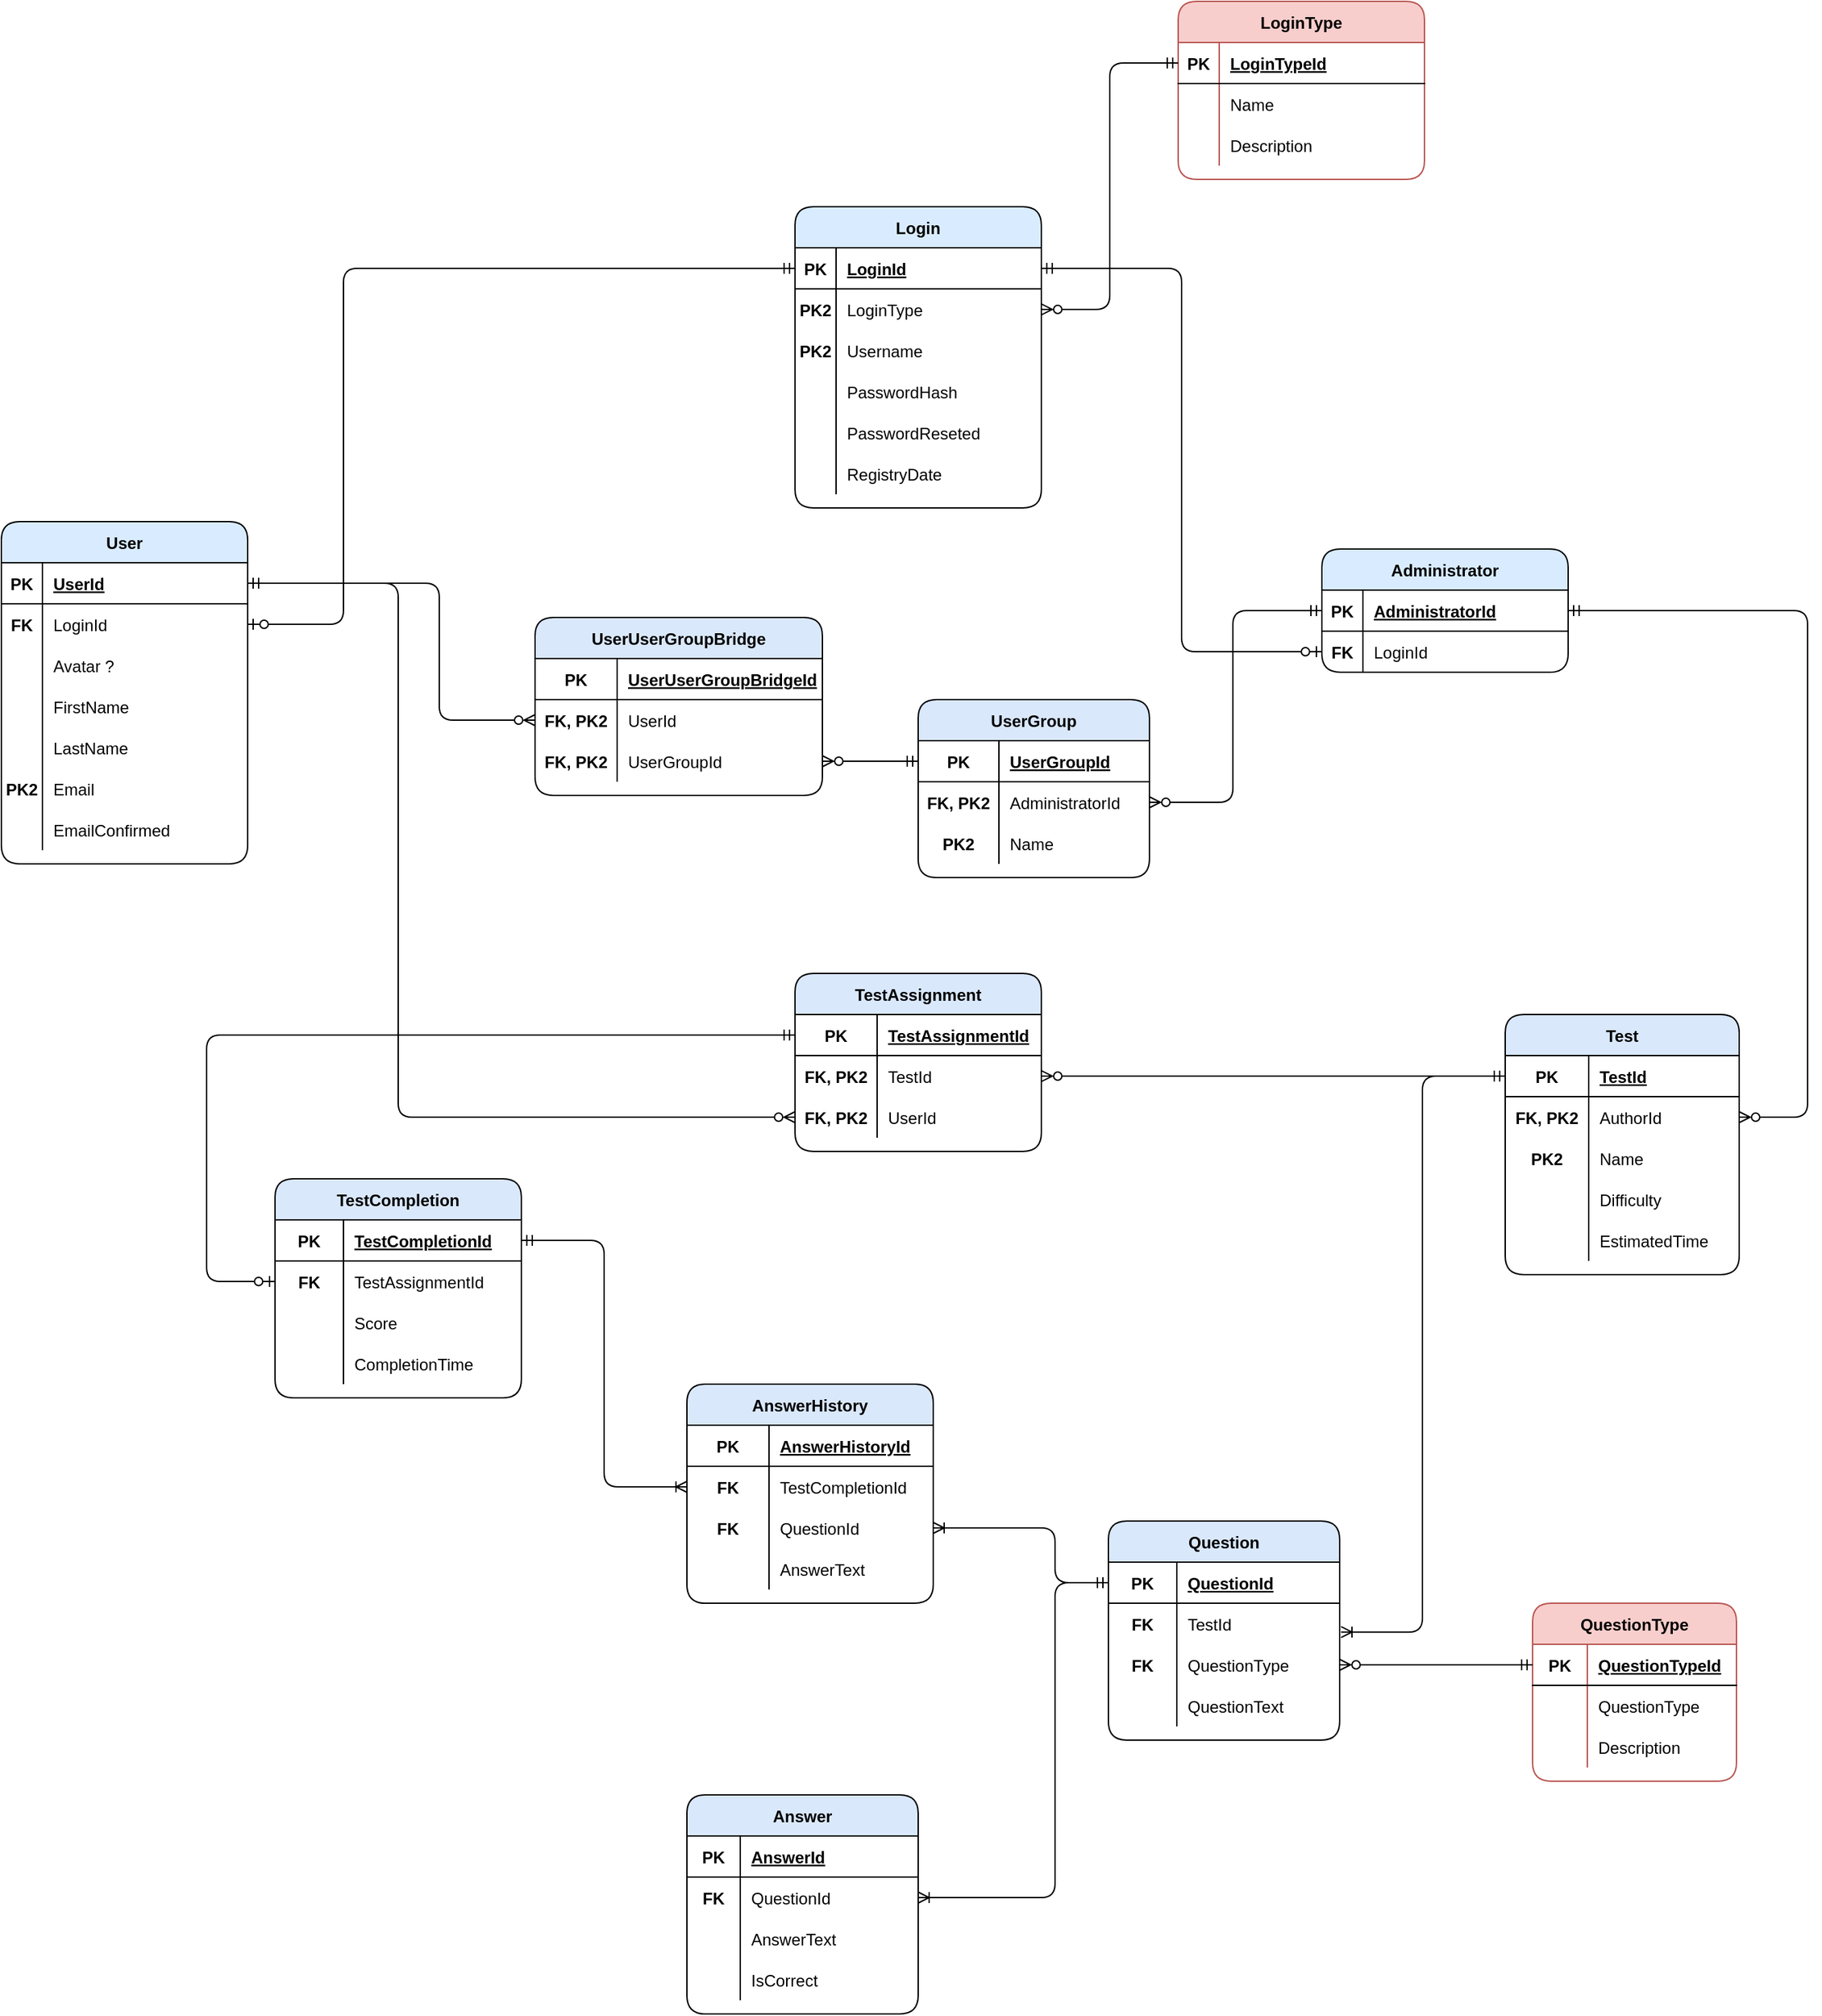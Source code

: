 <mxfile version="20.3.0" type="device"><diagram id="R2lEEEUBdFMjLlhIrx00" name="Page-1"><mxGraphModel dx="2737" dy="1253" grid="1" gridSize="10" guides="1" tooltips="1" connect="1" arrows="1" fold="1" page="1" pageScale="1" pageWidth="850" pageHeight="1100" math="0" shadow="0" extFonts="Permanent Marker^https://fonts.googleapis.com/css?family=Permanent+Marker"><root><mxCell id="0"/><mxCell id="1" parent="0"/><mxCell id="HfRPskD87yzbVDi03uDR-2" value="Login" style="shape=table;startSize=30;container=1;collapsible=1;childLayout=tableLayout;fixedRows=1;rowLines=0;fontStyle=1;align=center;resizeLast=1;fillStyle=solid;fillColor=#D9ECFF;rounded=1;" parent="1" vertex="1"><mxGeometry x="-140" y="200" width="180" height="220" as="geometry"/></mxCell><mxCell id="HfRPskD87yzbVDi03uDR-3" value="" style="shape=tableRow;horizontal=0;startSize=0;swimlaneHead=0;swimlaneBody=0;fillColor=none;collapsible=0;dropTarget=0;points=[[0,0.5],[1,0.5]];portConstraint=eastwest;top=0;left=0;right=0;bottom=1;" parent="HfRPskD87yzbVDi03uDR-2" vertex="1"><mxGeometry y="30" width="180" height="30" as="geometry"/></mxCell><mxCell id="HfRPskD87yzbVDi03uDR-4" value="PK" style="shape=partialRectangle;connectable=0;fillColor=none;top=0;left=0;bottom=0;right=0;fontStyle=1;overflow=hidden;" parent="HfRPskD87yzbVDi03uDR-3" vertex="1"><mxGeometry width="30" height="30" as="geometry"><mxRectangle width="30" height="30" as="alternateBounds"/></mxGeometry></mxCell><mxCell id="HfRPskD87yzbVDi03uDR-5" value="LoginId" style="shape=partialRectangle;connectable=0;fillColor=none;top=0;left=0;bottom=0;right=0;align=left;spacingLeft=6;fontStyle=5;overflow=hidden;" parent="HfRPskD87yzbVDi03uDR-3" vertex="1"><mxGeometry x="30" width="150" height="30" as="geometry"><mxRectangle width="150" height="30" as="alternateBounds"/></mxGeometry></mxCell><mxCell id="HfRPskD87yzbVDi03uDR-6" value="" style="shape=tableRow;horizontal=0;startSize=0;swimlaneHead=0;swimlaneBody=0;fillColor=none;collapsible=0;dropTarget=0;points=[[0,0.5],[1,0.5]];portConstraint=eastwest;top=0;left=0;right=0;bottom=0;" parent="HfRPskD87yzbVDi03uDR-2" vertex="1"><mxGeometry y="60" width="180" height="30" as="geometry"/></mxCell><mxCell id="HfRPskD87yzbVDi03uDR-7" value="PK2" style="shape=partialRectangle;connectable=0;fillColor=none;top=0;left=0;bottom=0;right=0;editable=1;overflow=hidden;fontStyle=1" parent="HfRPskD87yzbVDi03uDR-6" vertex="1"><mxGeometry width="30" height="30" as="geometry"><mxRectangle width="30" height="30" as="alternateBounds"/></mxGeometry></mxCell><mxCell id="HfRPskD87yzbVDi03uDR-8" value="LoginType" style="shape=partialRectangle;connectable=0;fillColor=none;top=0;left=0;bottom=0;right=0;align=left;spacingLeft=6;overflow=hidden;" parent="HfRPskD87yzbVDi03uDR-6" vertex="1"><mxGeometry x="30" width="150" height="30" as="geometry"><mxRectangle width="150" height="30" as="alternateBounds"/></mxGeometry></mxCell><mxCell id="HfRPskD87yzbVDi03uDR-9" value="" style="shape=tableRow;horizontal=0;startSize=0;swimlaneHead=0;swimlaneBody=0;fillColor=none;collapsible=0;dropTarget=0;points=[[0,0.5],[1,0.5]];portConstraint=eastwest;top=0;left=0;right=0;bottom=0;" parent="HfRPskD87yzbVDi03uDR-2" vertex="1"><mxGeometry y="90" width="180" height="30" as="geometry"/></mxCell><mxCell id="HfRPskD87yzbVDi03uDR-10" value="PK2" style="shape=partialRectangle;connectable=0;fillColor=none;top=0;left=0;bottom=0;right=0;editable=1;overflow=hidden;fontStyle=1" parent="HfRPskD87yzbVDi03uDR-9" vertex="1"><mxGeometry width="30" height="30" as="geometry"><mxRectangle width="30" height="30" as="alternateBounds"/></mxGeometry></mxCell><mxCell id="HfRPskD87yzbVDi03uDR-11" value="Username" style="shape=partialRectangle;connectable=0;fillColor=none;top=0;left=0;bottom=0;right=0;align=left;spacingLeft=6;overflow=hidden;" parent="HfRPskD87yzbVDi03uDR-9" vertex="1"><mxGeometry x="30" width="150" height="30" as="geometry"><mxRectangle width="150" height="30" as="alternateBounds"/></mxGeometry></mxCell><mxCell id="HfRPskD87yzbVDi03uDR-12" value="" style="shape=tableRow;horizontal=0;startSize=0;swimlaneHead=0;swimlaneBody=0;fillColor=none;collapsible=0;dropTarget=0;points=[[0,0.5],[1,0.5]];portConstraint=eastwest;top=0;left=0;right=0;bottom=0;" parent="HfRPskD87yzbVDi03uDR-2" vertex="1"><mxGeometry y="120" width="180" height="30" as="geometry"/></mxCell><mxCell id="HfRPskD87yzbVDi03uDR-13" value="" style="shape=partialRectangle;connectable=0;fillColor=none;top=0;left=0;bottom=0;right=0;editable=1;overflow=hidden;" parent="HfRPskD87yzbVDi03uDR-12" vertex="1"><mxGeometry width="30" height="30" as="geometry"><mxRectangle width="30" height="30" as="alternateBounds"/></mxGeometry></mxCell><mxCell id="HfRPskD87yzbVDi03uDR-14" value="PasswordHash" style="shape=partialRectangle;connectable=0;fillColor=none;top=0;left=0;bottom=0;right=0;align=left;spacingLeft=6;overflow=hidden;" parent="HfRPskD87yzbVDi03uDR-12" vertex="1"><mxGeometry x="30" width="150" height="30" as="geometry"><mxRectangle width="150" height="30" as="alternateBounds"/></mxGeometry></mxCell><mxCell id="HfRPskD87yzbVDi03uDR-86" value="" style="shape=tableRow;horizontal=0;startSize=0;swimlaneHead=0;swimlaneBody=0;fillColor=none;collapsible=0;dropTarget=0;points=[[0,0.5],[1,0.5]];portConstraint=eastwest;top=0;left=0;right=0;bottom=0;" parent="HfRPskD87yzbVDi03uDR-2" vertex="1"><mxGeometry y="150" width="180" height="30" as="geometry"/></mxCell><mxCell id="HfRPskD87yzbVDi03uDR-87" value="" style="shape=partialRectangle;connectable=0;fillColor=none;top=0;left=0;bottom=0;right=0;editable=1;overflow=hidden;" parent="HfRPskD87yzbVDi03uDR-86" vertex="1"><mxGeometry width="30" height="30" as="geometry"><mxRectangle width="30" height="30" as="alternateBounds"/></mxGeometry></mxCell><mxCell id="HfRPskD87yzbVDi03uDR-88" value="PasswordReseted" style="shape=partialRectangle;connectable=0;fillColor=none;top=0;left=0;bottom=0;right=0;align=left;spacingLeft=6;overflow=hidden;" parent="HfRPskD87yzbVDi03uDR-86" vertex="1"><mxGeometry x="30" width="150" height="30" as="geometry"><mxRectangle width="150" height="30" as="alternateBounds"/></mxGeometry></mxCell><mxCell id="HfRPskD87yzbVDi03uDR-15" value="" style="shape=tableRow;horizontal=0;startSize=0;swimlaneHead=0;swimlaneBody=0;fillColor=none;collapsible=0;dropTarget=0;points=[[0,0.5],[1,0.5]];portConstraint=eastwest;top=0;left=0;right=0;bottom=0;" parent="HfRPskD87yzbVDi03uDR-2" vertex="1"><mxGeometry y="180" width="180" height="30" as="geometry"/></mxCell><mxCell id="HfRPskD87yzbVDi03uDR-16" value="" style="shape=partialRectangle;connectable=0;fillColor=none;top=0;left=0;bottom=0;right=0;editable=1;overflow=hidden;" parent="HfRPskD87yzbVDi03uDR-15" vertex="1"><mxGeometry width="30" height="30" as="geometry"><mxRectangle width="30" height="30" as="alternateBounds"/></mxGeometry></mxCell><mxCell id="HfRPskD87yzbVDi03uDR-17" value="RegistryDate" style="shape=partialRectangle;connectable=0;fillColor=none;top=0;left=0;bottom=0;right=0;align=left;spacingLeft=6;overflow=hidden;" parent="HfRPskD87yzbVDi03uDR-15" vertex="1"><mxGeometry x="30" width="150" height="30" as="geometry"><mxRectangle width="150" height="30" as="alternateBounds"/></mxGeometry></mxCell><mxCell id="HfRPskD87yzbVDi03uDR-18" value="User" style="shape=table;startSize=30;container=1;collapsible=1;childLayout=tableLayout;fixedRows=1;rowLines=0;fontStyle=1;align=center;resizeLast=1;fillStyle=solid;fillColor=#D9ECFF;rounded=1;" parent="1" vertex="1"><mxGeometry x="-720" y="430" width="180" height="250" as="geometry"/></mxCell><mxCell id="HfRPskD87yzbVDi03uDR-19" value="" style="shape=tableRow;horizontal=0;startSize=0;swimlaneHead=0;swimlaneBody=0;fillColor=none;collapsible=0;dropTarget=0;points=[[0,0.5],[1,0.5]];portConstraint=eastwest;top=0;left=0;right=0;bottom=1;" parent="HfRPskD87yzbVDi03uDR-18" vertex="1"><mxGeometry y="30" width="180" height="30" as="geometry"/></mxCell><mxCell id="HfRPskD87yzbVDi03uDR-20" value="PK" style="shape=partialRectangle;connectable=0;fillColor=none;top=0;left=0;bottom=0;right=0;fontStyle=1;overflow=hidden;" parent="HfRPskD87yzbVDi03uDR-19" vertex="1"><mxGeometry width="30" height="30" as="geometry"><mxRectangle width="30" height="30" as="alternateBounds"/></mxGeometry></mxCell><mxCell id="HfRPskD87yzbVDi03uDR-21" value="UserId" style="shape=partialRectangle;connectable=0;fillColor=none;top=0;left=0;bottom=0;right=0;align=left;spacingLeft=6;fontStyle=5;overflow=hidden;" parent="HfRPskD87yzbVDi03uDR-19" vertex="1"><mxGeometry x="30" width="150" height="30" as="geometry"><mxRectangle width="150" height="30" as="alternateBounds"/></mxGeometry></mxCell><mxCell id="HfRPskD87yzbVDi03uDR-22" value="" style="shape=tableRow;horizontal=0;startSize=0;swimlaneHead=0;swimlaneBody=0;fillColor=none;collapsible=0;dropTarget=0;points=[[0,0.5],[1,0.5]];portConstraint=eastwest;top=0;left=0;right=0;bottom=0;" parent="HfRPskD87yzbVDi03uDR-18" vertex="1"><mxGeometry y="60" width="180" height="30" as="geometry"/></mxCell><mxCell id="HfRPskD87yzbVDi03uDR-23" value="FK" style="shape=partialRectangle;connectable=0;fillColor=none;top=0;left=0;bottom=0;right=0;editable=1;overflow=hidden;fontStyle=1" parent="HfRPskD87yzbVDi03uDR-22" vertex="1"><mxGeometry width="30" height="30" as="geometry"><mxRectangle width="30" height="30" as="alternateBounds"/></mxGeometry></mxCell><mxCell id="HfRPskD87yzbVDi03uDR-24" value="LoginId" style="shape=partialRectangle;connectable=0;fillColor=none;top=0;left=0;bottom=0;right=0;align=left;spacingLeft=6;overflow=hidden;" parent="HfRPskD87yzbVDi03uDR-22" vertex="1"><mxGeometry x="30" width="150" height="30" as="geometry"><mxRectangle width="150" height="30" as="alternateBounds"/></mxGeometry></mxCell><mxCell id="HfRPskD87yzbVDi03uDR-25" value="" style="shape=tableRow;horizontal=0;startSize=0;swimlaneHead=0;swimlaneBody=0;fillColor=none;collapsible=0;dropTarget=0;points=[[0,0.5],[1,0.5]];portConstraint=eastwest;top=0;left=0;right=0;bottom=0;" parent="HfRPskD87yzbVDi03uDR-18" vertex="1"><mxGeometry y="90" width="180" height="30" as="geometry"/></mxCell><mxCell id="HfRPskD87yzbVDi03uDR-26" value="" style="shape=partialRectangle;connectable=0;fillColor=none;top=0;left=0;bottom=0;right=0;editable=1;overflow=hidden;fontStyle=1" parent="HfRPskD87yzbVDi03uDR-25" vertex="1"><mxGeometry width="30" height="30" as="geometry"><mxRectangle width="30" height="30" as="alternateBounds"/></mxGeometry></mxCell><mxCell id="HfRPskD87yzbVDi03uDR-27" value="Avatar ?" style="shape=partialRectangle;connectable=0;fillColor=none;top=0;left=0;bottom=0;right=0;align=left;spacingLeft=6;overflow=hidden;" parent="HfRPskD87yzbVDi03uDR-25" vertex="1"><mxGeometry x="30" width="150" height="30" as="geometry"><mxRectangle width="150" height="30" as="alternateBounds"/></mxGeometry></mxCell><mxCell id="HfRPskD87yzbVDi03uDR-28" value="" style="shape=tableRow;horizontal=0;startSize=0;swimlaneHead=0;swimlaneBody=0;fillColor=none;collapsible=0;dropTarget=0;points=[[0,0.5],[1,0.5]];portConstraint=eastwest;top=0;left=0;right=0;bottom=0;" parent="HfRPskD87yzbVDi03uDR-18" vertex="1"><mxGeometry y="120" width="180" height="30" as="geometry"/></mxCell><mxCell id="HfRPskD87yzbVDi03uDR-29" value="" style="shape=partialRectangle;connectable=0;fillColor=none;top=0;left=0;bottom=0;right=0;editable=1;overflow=hidden;fontStyle=1" parent="HfRPskD87yzbVDi03uDR-28" vertex="1"><mxGeometry width="30" height="30" as="geometry"><mxRectangle width="30" height="30" as="alternateBounds"/></mxGeometry></mxCell><mxCell id="HfRPskD87yzbVDi03uDR-30" value="FirstName" style="shape=partialRectangle;connectable=0;fillColor=none;top=0;left=0;bottom=0;right=0;align=left;spacingLeft=6;overflow=hidden;" parent="HfRPskD87yzbVDi03uDR-28" vertex="1"><mxGeometry x="30" width="150" height="30" as="geometry"><mxRectangle width="150" height="30" as="alternateBounds"/></mxGeometry></mxCell><mxCell id="HfRPskD87yzbVDi03uDR-31" value="" style="shape=tableRow;horizontal=0;startSize=0;swimlaneHead=0;swimlaneBody=0;fillColor=none;collapsible=0;dropTarget=0;points=[[0,0.5],[1,0.5]];portConstraint=eastwest;top=0;left=0;right=0;bottom=0;" parent="HfRPskD87yzbVDi03uDR-18" vertex="1"><mxGeometry y="150" width="180" height="30" as="geometry"/></mxCell><mxCell id="HfRPskD87yzbVDi03uDR-32" value="" style="shape=partialRectangle;connectable=0;fillColor=none;top=0;left=0;bottom=0;right=0;editable=1;overflow=hidden;fontStyle=1" parent="HfRPskD87yzbVDi03uDR-31" vertex="1"><mxGeometry width="30" height="30" as="geometry"><mxRectangle width="30" height="30" as="alternateBounds"/></mxGeometry></mxCell><mxCell id="HfRPskD87yzbVDi03uDR-33" value="LastName" style="shape=partialRectangle;connectable=0;fillColor=none;top=0;left=0;bottom=0;right=0;align=left;spacingLeft=6;overflow=hidden;" parent="HfRPskD87yzbVDi03uDR-31" vertex="1"><mxGeometry x="30" width="150" height="30" as="geometry"><mxRectangle width="150" height="30" as="alternateBounds"/></mxGeometry></mxCell><mxCell id="HfRPskD87yzbVDi03uDR-34" value="" style="shape=tableRow;horizontal=0;startSize=0;swimlaneHead=0;swimlaneBody=0;fillColor=none;collapsible=0;dropTarget=0;points=[[0,0.5],[1,0.5]];portConstraint=eastwest;top=0;left=0;right=0;bottom=0;" parent="HfRPskD87yzbVDi03uDR-18" vertex="1"><mxGeometry y="180" width="180" height="30" as="geometry"/></mxCell><mxCell id="HfRPskD87yzbVDi03uDR-35" value="PK2" style="shape=partialRectangle;connectable=0;fillColor=none;top=0;left=0;bottom=0;right=0;editable=1;overflow=hidden;fontStyle=1" parent="HfRPskD87yzbVDi03uDR-34" vertex="1"><mxGeometry width="30" height="30" as="geometry"><mxRectangle width="30" height="30" as="alternateBounds"/></mxGeometry></mxCell><mxCell id="HfRPskD87yzbVDi03uDR-36" value="Email" style="shape=partialRectangle;connectable=0;fillColor=none;top=0;left=0;bottom=0;right=0;align=left;spacingLeft=6;overflow=hidden;" parent="HfRPskD87yzbVDi03uDR-34" vertex="1"><mxGeometry x="30" width="150" height="30" as="geometry"><mxRectangle width="150" height="30" as="alternateBounds"/></mxGeometry></mxCell><mxCell id="HfRPskD87yzbVDi03uDR-37" value="" style="shape=tableRow;horizontal=0;startSize=0;swimlaneHead=0;swimlaneBody=0;fillColor=none;collapsible=0;dropTarget=0;points=[[0,0.5],[1,0.5]];portConstraint=eastwest;top=0;left=0;right=0;bottom=0;" parent="HfRPskD87yzbVDi03uDR-18" vertex="1"><mxGeometry y="210" width="180" height="30" as="geometry"/></mxCell><mxCell id="HfRPskD87yzbVDi03uDR-38" value="" style="shape=partialRectangle;connectable=0;fillColor=none;top=0;left=0;bottom=0;right=0;editable=1;overflow=hidden;fontStyle=1" parent="HfRPskD87yzbVDi03uDR-37" vertex="1"><mxGeometry width="30" height="30" as="geometry"><mxRectangle width="30" height="30" as="alternateBounds"/></mxGeometry></mxCell><mxCell id="HfRPskD87yzbVDi03uDR-39" value="EmailConfirmed" style="shape=partialRectangle;connectable=0;fillColor=none;top=0;left=0;bottom=0;right=0;align=left;spacingLeft=6;overflow=hidden;" parent="HfRPskD87yzbVDi03uDR-37" vertex="1"><mxGeometry x="30" width="150" height="30" as="geometry"><mxRectangle width="150" height="30" as="alternateBounds"/></mxGeometry></mxCell><mxCell id="HfRPskD87yzbVDi03uDR-40" value="" style="edgeStyle=orthogonalEdgeStyle;fontSize=12;html=1;endArrow=ERmandOne;startArrow=ERzeroToOne;rounded=1;exitX=1;exitY=0.5;exitDx=0;exitDy=0;endFill=0;startFill=0;entryX=0;entryY=0.5;entryDx=0;entryDy=0;" parent="1" source="HfRPskD87yzbVDi03uDR-22" target="HfRPskD87yzbVDi03uDR-3" edge="1"><mxGeometry width="100" height="100" relative="1" as="geometry"><mxPoint x="-90" y="1620" as="sourcePoint"/><mxPoint x="210" y="1210" as="targetPoint"/><Array as="points"><mxPoint x="-470" y="505"/><mxPoint x="-470" y="245"/></Array></mxGeometry></mxCell><mxCell id="HfRPskD87yzbVDi03uDR-41" value="UserGroup" style="shape=table;startSize=30;container=1;collapsible=1;childLayout=tableLayout;fixedRows=1;rowLines=0;fontStyle=1;align=center;resizeLast=1;fillStyle=solid;fillColor=#dae8fc;rounded=1;strokeColor=#000000;" parent="1" vertex="1"><mxGeometry x="-50" y="560" width="169" height="130" as="geometry"/></mxCell><mxCell id="HfRPskD87yzbVDi03uDR-42" value="" style="shape=tableRow;horizontal=0;startSize=0;swimlaneHead=0;swimlaneBody=0;fillColor=none;collapsible=0;dropTarget=0;points=[[0,0.5],[1,0.5]];portConstraint=eastwest;top=0;left=0;right=0;bottom=1;" parent="HfRPskD87yzbVDi03uDR-41" vertex="1"><mxGeometry y="30" width="169" height="30" as="geometry"/></mxCell><mxCell id="HfRPskD87yzbVDi03uDR-43" value="PK" style="shape=partialRectangle;connectable=0;fillColor=none;top=0;left=0;bottom=0;right=0;fontStyle=1;overflow=hidden;" parent="HfRPskD87yzbVDi03uDR-42" vertex="1"><mxGeometry width="59" height="30" as="geometry"><mxRectangle width="59" height="30" as="alternateBounds"/></mxGeometry></mxCell><mxCell id="HfRPskD87yzbVDi03uDR-44" value="UserGroupId" style="shape=partialRectangle;connectable=0;fillColor=none;top=0;left=0;bottom=0;right=0;align=left;spacingLeft=6;fontStyle=5;overflow=hidden;" parent="HfRPskD87yzbVDi03uDR-42" vertex="1"><mxGeometry x="59" width="110" height="30" as="geometry"><mxRectangle width="110" height="30" as="alternateBounds"/></mxGeometry></mxCell><mxCell id="HfRPskD87yzbVDi03uDR-45" value="" style="shape=tableRow;horizontal=0;startSize=0;swimlaneHead=0;swimlaneBody=0;fillColor=none;collapsible=0;dropTarget=0;points=[[0,0.5],[1,0.5]];portConstraint=eastwest;top=0;left=0;right=0;bottom=0;" parent="HfRPskD87yzbVDi03uDR-41" vertex="1"><mxGeometry y="60" width="169" height="30" as="geometry"/></mxCell><mxCell id="HfRPskD87yzbVDi03uDR-46" value="FK, PK2" style="shape=partialRectangle;connectable=0;fillColor=none;top=0;left=0;bottom=0;right=0;editable=1;overflow=hidden;fontStyle=1" parent="HfRPskD87yzbVDi03uDR-45" vertex="1"><mxGeometry width="59" height="30" as="geometry"><mxRectangle width="59" height="30" as="alternateBounds"/></mxGeometry></mxCell><mxCell id="HfRPskD87yzbVDi03uDR-47" value="AdministratorId" style="shape=partialRectangle;connectable=0;fillColor=none;top=0;left=0;bottom=0;right=0;align=left;spacingLeft=6;overflow=hidden;" parent="HfRPskD87yzbVDi03uDR-45" vertex="1"><mxGeometry x="59" width="110" height="30" as="geometry"><mxRectangle width="110" height="30" as="alternateBounds"/></mxGeometry></mxCell><mxCell id="HfRPskD87yzbVDi03uDR-48" value="" style="shape=tableRow;horizontal=0;startSize=0;swimlaneHead=0;swimlaneBody=0;fillColor=none;collapsible=0;dropTarget=0;points=[[0,0.5],[1,0.5]];portConstraint=eastwest;top=0;left=0;right=0;bottom=0;" parent="HfRPskD87yzbVDi03uDR-41" vertex="1"><mxGeometry y="90" width="169" height="30" as="geometry"/></mxCell><mxCell id="HfRPskD87yzbVDi03uDR-49" value="PK2" style="shape=partialRectangle;connectable=0;fillColor=none;top=0;left=0;bottom=0;right=0;editable=1;overflow=hidden;fontStyle=1" parent="HfRPskD87yzbVDi03uDR-48" vertex="1"><mxGeometry width="59" height="30" as="geometry"><mxRectangle width="59" height="30" as="alternateBounds"/></mxGeometry></mxCell><mxCell id="HfRPskD87yzbVDi03uDR-50" value="Name" style="shape=partialRectangle;connectable=0;fillColor=none;top=0;left=0;bottom=0;right=0;align=left;spacingLeft=6;overflow=hidden;" parent="HfRPskD87yzbVDi03uDR-48" vertex="1"><mxGeometry x="59" width="110" height="30" as="geometry"><mxRectangle width="110" height="30" as="alternateBounds"/></mxGeometry></mxCell><mxCell id="HfRPskD87yzbVDi03uDR-51" value="" style="edgeStyle=orthogonalEdgeStyle;fontSize=12;html=1;endArrow=ERzeroToMany;startArrow=ERmandOne;rounded=1;entryX=1;entryY=0.5;entryDx=0;entryDy=0;endFill=0;exitX=0;exitY=0.5;exitDx=0;exitDy=0;" parent="1" source="HfRPskD87yzbVDi03uDR-65" target="HfRPskD87yzbVDi03uDR-45" edge="1"><mxGeometry width="100" height="100" relative="1" as="geometry"><mxPoint x="140" y="1130" as="sourcePoint"/><mxPoint x="250" y="1500" as="targetPoint"/><Array as="points"><mxPoint x="180" y="495"/><mxPoint x="180" y="635"/></Array></mxGeometry></mxCell><mxCell id="HfRPskD87yzbVDi03uDR-52" value="UserUserGroupBridge" style="shape=table;startSize=30;container=1;collapsible=1;childLayout=tableLayout;fixedRows=1;rowLines=0;fontStyle=1;align=center;resizeLast=1;fillStyle=solid;fillColor=#dae8fc;rounded=1;strokeColor=#000000;" parent="1" vertex="1"><mxGeometry x="-330" y="500" width="210" height="130" as="geometry"/></mxCell><mxCell id="HfRPskD87yzbVDi03uDR-53" value="" style="shape=tableRow;horizontal=0;startSize=0;swimlaneHead=0;swimlaneBody=0;fillColor=none;collapsible=0;dropTarget=0;points=[[0,0.5],[1,0.5]];portConstraint=eastwest;top=0;left=0;right=0;bottom=1;" parent="HfRPskD87yzbVDi03uDR-52" vertex="1"><mxGeometry y="30" width="210" height="30" as="geometry"/></mxCell><mxCell id="HfRPskD87yzbVDi03uDR-54" value="PK" style="shape=partialRectangle;connectable=0;fillColor=none;top=0;left=0;bottom=0;right=0;fontStyle=1;overflow=hidden;" parent="HfRPskD87yzbVDi03uDR-53" vertex="1"><mxGeometry width="60" height="30" as="geometry"><mxRectangle width="60" height="30" as="alternateBounds"/></mxGeometry></mxCell><mxCell id="HfRPskD87yzbVDi03uDR-55" value="UserUserGroupBridgeId" style="shape=partialRectangle;connectable=0;fillColor=none;top=0;left=0;bottom=0;right=0;align=left;spacingLeft=6;fontStyle=5;overflow=hidden;" parent="HfRPskD87yzbVDi03uDR-53" vertex="1"><mxGeometry x="60" width="150" height="30" as="geometry"><mxRectangle width="150" height="30" as="alternateBounds"/></mxGeometry></mxCell><mxCell id="HfRPskD87yzbVDi03uDR-56" value="" style="shape=tableRow;horizontal=0;startSize=0;swimlaneHead=0;swimlaneBody=0;fillColor=none;collapsible=0;dropTarget=0;points=[[0,0.5],[1,0.5]];portConstraint=eastwest;top=0;left=0;right=0;bottom=0;" parent="HfRPskD87yzbVDi03uDR-52" vertex="1"><mxGeometry y="60" width="210" height="30" as="geometry"/></mxCell><mxCell id="HfRPskD87yzbVDi03uDR-57" value="FK, PK2" style="shape=partialRectangle;connectable=0;fillColor=none;top=0;left=0;bottom=0;right=0;editable=1;overflow=hidden;fontStyle=1" parent="HfRPskD87yzbVDi03uDR-56" vertex="1"><mxGeometry width="60" height="30" as="geometry"><mxRectangle width="60" height="30" as="alternateBounds"/></mxGeometry></mxCell><mxCell id="HfRPskD87yzbVDi03uDR-58" value="UserId" style="shape=partialRectangle;connectable=0;fillColor=none;top=0;left=0;bottom=0;right=0;align=left;spacingLeft=6;overflow=hidden;" parent="HfRPskD87yzbVDi03uDR-56" vertex="1"><mxGeometry x="60" width="150" height="30" as="geometry"><mxRectangle width="150" height="30" as="alternateBounds"/></mxGeometry></mxCell><mxCell id="HfRPskD87yzbVDi03uDR-59" value="" style="shape=tableRow;horizontal=0;startSize=0;swimlaneHead=0;swimlaneBody=0;fillColor=none;collapsible=0;dropTarget=0;points=[[0,0.5],[1,0.5]];portConstraint=eastwest;top=0;left=0;right=0;bottom=0;" parent="HfRPskD87yzbVDi03uDR-52" vertex="1"><mxGeometry y="90" width="210" height="30" as="geometry"/></mxCell><mxCell id="HfRPskD87yzbVDi03uDR-60" value="FK, PK2" style="shape=partialRectangle;connectable=0;fillColor=none;top=0;left=0;bottom=0;right=0;editable=1;overflow=hidden;fontStyle=1" parent="HfRPskD87yzbVDi03uDR-59" vertex="1"><mxGeometry width="60" height="30" as="geometry"><mxRectangle width="60" height="30" as="alternateBounds"/></mxGeometry></mxCell><mxCell id="HfRPskD87yzbVDi03uDR-61" value="UserGroupId" style="shape=partialRectangle;connectable=0;fillColor=none;top=0;left=0;bottom=0;right=0;align=left;spacingLeft=6;overflow=hidden;" parent="HfRPskD87yzbVDi03uDR-59" vertex="1"><mxGeometry x="60" width="150" height="30" as="geometry"><mxRectangle width="150" height="30" as="alternateBounds"/></mxGeometry></mxCell><mxCell id="HfRPskD87yzbVDi03uDR-62" value="" style="edgeStyle=orthogonalEdgeStyle;fontSize=12;html=1;endArrow=ERmandOne;startArrow=ERzeroToMany;rounded=1;entryX=0;entryY=0.5;entryDx=0;entryDy=0;exitX=1;exitY=0.5;exitDx=0;exitDy=0;startFill=0;" parent="1" source="HfRPskD87yzbVDi03uDR-59" target="HfRPskD87yzbVDi03uDR-42" edge="1"><mxGeometry width="100" height="100" relative="1" as="geometry"><mxPoint x="-470" y="1310" as="sourcePoint"/><mxPoint x="-370" y="1210" as="targetPoint"/></mxGeometry></mxCell><mxCell id="HfRPskD87yzbVDi03uDR-63" value="" style="edgeStyle=orthogonalEdgeStyle;fontSize=12;html=1;endArrow=ERmandOne;startArrow=ERzeroToMany;rounded=1;startFill=0;exitX=0;exitY=0.5;exitDx=0;exitDy=0;" parent="1" source="HfRPskD87yzbVDi03uDR-56" target="HfRPskD87yzbVDi03uDR-19" edge="1"><mxGeometry width="100" height="100" relative="1" as="geometry"><mxPoint x="-40" y="550" as="sourcePoint"/><mxPoint x="-360" y="1340" as="targetPoint"/><Array as="points"><mxPoint x="-400" y="575"/><mxPoint x="-400" y="475"/></Array></mxGeometry></mxCell><mxCell id="HfRPskD87yzbVDi03uDR-64" value="Administrator" style="shape=table;startSize=30;container=1;collapsible=1;childLayout=tableLayout;fixedRows=1;rowLines=0;fontStyle=1;align=center;resizeLast=1;fillStyle=solid;fillColor=#D9ECFF;rounded=1;" parent="1" vertex="1"><mxGeometry x="245" y="450" width="180" height="90" as="geometry"/></mxCell><mxCell id="HfRPskD87yzbVDi03uDR-65" value="" style="shape=tableRow;horizontal=0;startSize=0;swimlaneHead=0;swimlaneBody=0;fillColor=none;collapsible=0;dropTarget=0;points=[[0,0.5],[1,0.5]];portConstraint=eastwest;top=0;left=0;right=0;bottom=1;" parent="HfRPskD87yzbVDi03uDR-64" vertex="1"><mxGeometry y="30" width="180" height="30" as="geometry"/></mxCell><mxCell id="HfRPskD87yzbVDi03uDR-66" value="PK" style="shape=partialRectangle;connectable=0;fillColor=none;top=0;left=0;bottom=0;right=0;fontStyle=1;overflow=hidden;" parent="HfRPskD87yzbVDi03uDR-65" vertex="1"><mxGeometry width="30" height="30" as="geometry"><mxRectangle width="30" height="30" as="alternateBounds"/></mxGeometry></mxCell><mxCell id="HfRPskD87yzbVDi03uDR-67" value="AdministratorId" style="shape=partialRectangle;connectable=0;fillColor=none;top=0;left=0;bottom=0;right=0;align=left;spacingLeft=6;fontStyle=5;overflow=hidden;" parent="HfRPskD87yzbVDi03uDR-65" vertex="1"><mxGeometry x="30" width="150" height="30" as="geometry"><mxRectangle width="150" height="30" as="alternateBounds"/></mxGeometry></mxCell><mxCell id="HfRPskD87yzbVDi03uDR-68" value="" style="shape=tableRow;horizontal=0;startSize=0;swimlaneHead=0;swimlaneBody=0;fillColor=none;collapsible=0;dropTarget=0;points=[[0,0.5],[1,0.5]];portConstraint=eastwest;top=0;left=0;right=0;bottom=0;" parent="HfRPskD87yzbVDi03uDR-64" vertex="1"><mxGeometry y="60" width="180" height="30" as="geometry"/></mxCell><mxCell id="HfRPskD87yzbVDi03uDR-69" value="FK" style="shape=partialRectangle;connectable=0;fillColor=none;top=0;left=0;bottom=0;right=0;editable=1;overflow=hidden;fontStyle=1" parent="HfRPskD87yzbVDi03uDR-68" vertex="1"><mxGeometry width="30" height="30" as="geometry"><mxRectangle width="30" height="30" as="alternateBounds"/></mxGeometry></mxCell><mxCell id="HfRPskD87yzbVDi03uDR-70" value="LoginId" style="shape=partialRectangle;connectable=0;fillColor=none;top=0;left=0;bottom=0;right=0;align=left;spacingLeft=6;overflow=hidden;" parent="HfRPskD87yzbVDi03uDR-68" vertex="1"><mxGeometry x="30" width="150" height="30" as="geometry"><mxRectangle width="150" height="30" as="alternateBounds"/></mxGeometry></mxCell><mxCell id="HfRPskD87yzbVDi03uDR-74" value="" style="edgeStyle=orthogonalEdgeStyle;fontSize=12;html=1;endArrow=ERmandOne;startArrow=ERzeroToOne;rounded=1;exitX=0;exitY=0.5;exitDx=0;exitDy=0;endFill=0;startFill=0;entryX=1;entryY=0.5;entryDx=0;entryDy=0;" parent="1" source="HfRPskD87yzbVDi03uDR-68" target="HfRPskD87yzbVDi03uDR-3" edge="1"><mxGeometry width="100" height="100" relative="1" as="geometry"><mxPoint x="-140" y="895" as="sourcePoint"/><mxPoint x="-50" y="735" as="targetPoint"/></mxGeometry></mxCell><mxCell id="HfRPskD87yzbVDi03uDR-75" value="LoginType" style="shape=table;startSize=30;container=1;collapsible=1;childLayout=tableLayout;fixedRows=1;rowLines=0;fontStyle=1;align=center;resizeLast=1;fillStyle=solid;fillColor=#f8cecc;rounded=1;strokeColor=#b85450;" parent="1" vertex="1"><mxGeometry x="140" y="50" width="180" height="130" as="geometry"/></mxCell><mxCell id="HfRPskD87yzbVDi03uDR-76" value="" style="shape=tableRow;horizontal=0;startSize=0;swimlaneHead=0;swimlaneBody=0;fillColor=none;collapsible=0;dropTarget=0;points=[[0,0.5],[1,0.5]];portConstraint=eastwest;top=0;left=0;right=0;bottom=1;" parent="HfRPskD87yzbVDi03uDR-75" vertex="1"><mxGeometry y="30" width="180" height="30" as="geometry"/></mxCell><mxCell id="HfRPskD87yzbVDi03uDR-77" value="PK" style="shape=partialRectangle;connectable=0;fillColor=none;top=0;left=0;bottom=0;right=0;fontStyle=1;overflow=hidden;" parent="HfRPskD87yzbVDi03uDR-76" vertex="1"><mxGeometry width="30" height="30" as="geometry"><mxRectangle width="30" height="30" as="alternateBounds"/></mxGeometry></mxCell><mxCell id="HfRPskD87yzbVDi03uDR-78" value="LoginTypeId" style="shape=partialRectangle;connectable=0;fillColor=none;top=0;left=0;bottom=0;right=0;align=left;spacingLeft=6;fontStyle=5;overflow=hidden;" parent="HfRPskD87yzbVDi03uDR-76" vertex="1"><mxGeometry x="30" width="150" height="30" as="geometry"><mxRectangle width="150" height="30" as="alternateBounds"/></mxGeometry></mxCell><mxCell id="HfRPskD87yzbVDi03uDR-79" value="" style="shape=tableRow;horizontal=0;startSize=0;swimlaneHead=0;swimlaneBody=0;fillColor=none;collapsible=0;dropTarget=0;points=[[0,0.5],[1,0.5]];portConstraint=eastwest;top=0;left=0;right=0;bottom=0;" parent="HfRPskD87yzbVDi03uDR-75" vertex="1"><mxGeometry y="60" width="180" height="30" as="geometry"/></mxCell><mxCell id="HfRPskD87yzbVDi03uDR-80" value="" style="shape=partialRectangle;connectable=0;fillColor=none;top=0;left=0;bottom=0;right=0;editable=1;overflow=hidden;fontStyle=1" parent="HfRPskD87yzbVDi03uDR-79" vertex="1"><mxGeometry width="30" height="30" as="geometry"><mxRectangle width="30" height="30" as="alternateBounds"/></mxGeometry></mxCell><mxCell id="HfRPskD87yzbVDi03uDR-81" value="Name" style="shape=partialRectangle;connectable=0;fillColor=none;top=0;left=0;bottom=0;right=0;align=left;spacingLeft=6;overflow=hidden;" parent="HfRPskD87yzbVDi03uDR-79" vertex="1"><mxGeometry x="30" width="150" height="30" as="geometry"><mxRectangle width="150" height="30" as="alternateBounds"/></mxGeometry></mxCell><mxCell id="HfRPskD87yzbVDi03uDR-82" value="" style="shape=tableRow;horizontal=0;startSize=0;swimlaneHead=0;swimlaneBody=0;fillColor=none;collapsible=0;dropTarget=0;points=[[0,0.5],[1,0.5]];portConstraint=eastwest;top=0;left=0;right=0;bottom=0;" parent="HfRPskD87yzbVDi03uDR-75" vertex="1"><mxGeometry y="90" width="180" height="30" as="geometry"/></mxCell><mxCell id="HfRPskD87yzbVDi03uDR-83" value="" style="shape=partialRectangle;connectable=0;fillColor=none;top=0;left=0;bottom=0;right=0;editable=1;overflow=hidden;fontStyle=1" parent="HfRPskD87yzbVDi03uDR-82" vertex="1"><mxGeometry width="30" height="30" as="geometry"><mxRectangle width="30" height="30" as="alternateBounds"/></mxGeometry></mxCell><mxCell id="HfRPskD87yzbVDi03uDR-84" value="Description" style="shape=partialRectangle;connectable=0;fillColor=none;top=0;left=0;bottom=0;right=0;align=left;spacingLeft=6;overflow=hidden;" parent="HfRPskD87yzbVDi03uDR-82" vertex="1"><mxGeometry x="30" width="150" height="30" as="geometry"><mxRectangle width="150" height="30" as="alternateBounds"/></mxGeometry></mxCell><mxCell id="HfRPskD87yzbVDi03uDR-85" value="" style="edgeStyle=orthogonalEdgeStyle;fontSize=12;html=1;endArrow=ERmandOne;startArrow=ERzeroToMany;rounded=1;exitX=1;exitY=0.5;exitDx=0;exitDy=0;entryX=0;entryY=0.5;entryDx=0;entryDy=0;elbow=vertical;endFill=0;startFill=0;" parent="1" source="HfRPskD87yzbVDi03uDR-6" target="HfRPskD87yzbVDi03uDR-76" edge="1"><mxGeometry width="100" height="100" relative="1" as="geometry"><mxPoint x="210" y="650" as="sourcePoint"/><mxPoint x="310" y="550" as="targetPoint"/></mxGeometry></mxCell><mxCell id="2MBuvhZF6M2lH7-KvBNh-1" value="Test" style="shape=table;startSize=30;container=1;collapsible=1;childLayout=tableLayout;fixedRows=1;rowLines=0;fontStyle=1;align=center;resizeLast=1;fillStyle=solid;fillColor=#dae8fc;rounded=1;strokeColor=#000000;" parent="1" vertex="1"><mxGeometry x="379" y="790" width="171" height="190" as="geometry"/></mxCell><mxCell id="2MBuvhZF6M2lH7-KvBNh-2" value="" style="shape=tableRow;horizontal=0;startSize=0;swimlaneHead=0;swimlaneBody=0;fillColor=none;collapsible=0;dropTarget=0;points=[[0,0.5],[1,0.5]];portConstraint=eastwest;top=0;left=0;right=0;bottom=1;" parent="2MBuvhZF6M2lH7-KvBNh-1" vertex="1"><mxGeometry y="30" width="171" height="30" as="geometry"/></mxCell><mxCell id="2MBuvhZF6M2lH7-KvBNh-3" value="PK" style="shape=partialRectangle;connectable=0;fillColor=none;top=0;left=0;bottom=0;right=0;fontStyle=1;overflow=hidden;" parent="2MBuvhZF6M2lH7-KvBNh-2" vertex="1"><mxGeometry width="61" height="30" as="geometry"><mxRectangle width="61" height="30" as="alternateBounds"/></mxGeometry></mxCell><mxCell id="2MBuvhZF6M2lH7-KvBNh-4" value="TestId" style="shape=partialRectangle;connectable=0;fillColor=none;top=0;left=0;bottom=0;right=0;align=left;spacingLeft=6;fontStyle=5;overflow=hidden;" parent="2MBuvhZF6M2lH7-KvBNh-2" vertex="1"><mxGeometry x="61" width="110" height="30" as="geometry"><mxRectangle width="110" height="30" as="alternateBounds"/></mxGeometry></mxCell><mxCell id="2MBuvhZF6M2lH7-KvBNh-5" value="" style="shape=tableRow;horizontal=0;startSize=0;swimlaneHead=0;swimlaneBody=0;fillColor=none;collapsible=0;dropTarget=0;points=[[0,0.5],[1,0.5]];portConstraint=eastwest;top=0;left=0;right=0;bottom=0;" parent="2MBuvhZF6M2lH7-KvBNh-1" vertex="1"><mxGeometry y="60" width="171" height="30" as="geometry"/></mxCell><mxCell id="2MBuvhZF6M2lH7-KvBNh-6" value="FK, PK2" style="shape=partialRectangle;connectable=0;fillColor=none;top=0;left=0;bottom=0;right=0;editable=1;overflow=hidden;fontStyle=1" parent="2MBuvhZF6M2lH7-KvBNh-5" vertex="1"><mxGeometry width="61" height="30" as="geometry"><mxRectangle width="61" height="30" as="alternateBounds"/></mxGeometry></mxCell><mxCell id="2MBuvhZF6M2lH7-KvBNh-7" value="AuthorId" style="shape=partialRectangle;connectable=0;fillColor=none;top=0;left=0;bottom=0;right=0;align=left;spacingLeft=6;overflow=hidden;" parent="2MBuvhZF6M2lH7-KvBNh-5" vertex="1"><mxGeometry x="61" width="110" height="30" as="geometry"><mxRectangle width="110" height="30" as="alternateBounds"/></mxGeometry></mxCell><mxCell id="2MBuvhZF6M2lH7-KvBNh-8" value="" style="shape=tableRow;horizontal=0;startSize=0;swimlaneHead=0;swimlaneBody=0;fillColor=none;collapsible=0;dropTarget=0;points=[[0,0.5],[1,0.5]];portConstraint=eastwest;top=0;left=0;right=0;bottom=0;" parent="2MBuvhZF6M2lH7-KvBNh-1" vertex="1"><mxGeometry y="90" width="171" height="30" as="geometry"/></mxCell><mxCell id="2MBuvhZF6M2lH7-KvBNh-9" value="PK2" style="shape=partialRectangle;connectable=0;fillColor=none;top=0;left=0;bottom=0;right=0;editable=1;overflow=hidden;fontStyle=1" parent="2MBuvhZF6M2lH7-KvBNh-8" vertex="1"><mxGeometry width="61" height="30" as="geometry"><mxRectangle width="61" height="30" as="alternateBounds"/></mxGeometry></mxCell><mxCell id="2MBuvhZF6M2lH7-KvBNh-10" value="Name" style="shape=partialRectangle;connectable=0;fillColor=none;top=0;left=0;bottom=0;right=0;align=left;spacingLeft=6;overflow=hidden;" parent="2MBuvhZF6M2lH7-KvBNh-8" vertex="1"><mxGeometry x="61" width="110" height="30" as="geometry"><mxRectangle width="110" height="30" as="alternateBounds"/></mxGeometry></mxCell><mxCell id="kxWFI3VX5QXwl9hVtJ2S-1" value="" style="shape=tableRow;horizontal=0;startSize=0;swimlaneHead=0;swimlaneBody=0;fillColor=none;collapsible=0;dropTarget=0;points=[[0,0.5],[1,0.5]];portConstraint=eastwest;top=0;left=0;right=0;bottom=0;" parent="2MBuvhZF6M2lH7-KvBNh-1" vertex="1"><mxGeometry y="120" width="171" height="30" as="geometry"/></mxCell><mxCell id="kxWFI3VX5QXwl9hVtJ2S-2" value="" style="shape=partialRectangle;connectable=0;fillColor=none;top=0;left=0;bottom=0;right=0;editable=1;overflow=hidden;fontStyle=1" parent="kxWFI3VX5QXwl9hVtJ2S-1" vertex="1"><mxGeometry width="61" height="30" as="geometry"><mxRectangle width="61" height="30" as="alternateBounds"/></mxGeometry></mxCell><mxCell id="kxWFI3VX5QXwl9hVtJ2S-3" value="Difficulty" style="shape=partialRectangle;connectable=0;fillColor=none;top=0;left=0;bottom=0;right=0;align=left;spacingLeft=6;overflow=hidden;" parent="kxWFI3VX5QXwl9hVtJ2S-1" vertex="1"><mxGeometry x="61" width="110" height="30" as="geometry"><mxRectangle width="110" height="30" as="alternateBounds"/></mxGeometry></mxCell><mxCell id="2MBuvhZF6M2lH7-KvBNh-15" value="" style="shape=tableRow;horizontal=0;startSize=0;swimlaneHead=0;swimlaneBody=0;fillColor=none;collapsible=0;dropTarget=0;points=[[0,0.5],[1,0.5]];portConstraint=eastwest;top=0;left=0;right=0;bottom=0;" parent="2MBuvhZF6M2lH7-KvBNh-1" vertex="1"><mxGeometry y="150" width="171" height="30" as="geometry"/></mxCell><mxCell id="2MBuvhZF6M2lH7-KvBNh-16" value="" style="shape=partialRectangle;connectable=0;fillColor=none;top=0;left=0;bottom=0;right=0;editable=1;overflow=hidden;fontStyle=1" parent="2MBuvhZF6M2lH7-KvBNh-15" vertex="1"><mxGeometry width="61" height="30" as="geometry"><mxRectangle width="61" height="30" as="alternateBounds"/></mxGeometry></mxCell><mxCell id="2MBuvhZF6M2lH7-KvBNh-17" value="EstimatedTime" style="shape=partialRectangle;connectable=0;fillColor=none;top=0;left=0;bottom=0;right=0;align=left;spacingLeft=6;overflow=hidden;" parent="2MBuvhZF6M2lH7-KvBNh-15" vertex="1"><mxGeometry x="61" width="110" height="30" as="geometry"><mxRectangle width="110" height="30" as="alternateBounds"/></mxGeometry></mxCell><mxCell id="2MBuvhZF6M2lH7-KvBNh-11" value="" style="edgeStyle=orthogonalEdgeStyle;fontSize=12;html=1;endArrow=ERzeroToMany;startArrow=ERmandOne;rounded=1;endFill=0;exitX=1;exitY=0.5;exitDx=0;exitDy=0;entryX=1;entryY=0.5;entryDx=0;entryDy=0;" parent="1" source="HfRPskD87yzbVDi03uDR-65" target="2MBuvhZF6M2lH7-KvBNh-5" edge="1"><mxGeometry width="100" height="100" relative="1" as="geometry"><mxPoint x="500" y="640" as="sourcePoint"/><mxPoint x="510" y="895" as="targetPoint"/><Array as="points"><mxPoint x="600" y="495"/><mxPoint x="600" y="865"/></Array></mxGeometry></mxCell><mxCell id="2MBuvhZF6M2lH7-KvBNh-21" value="Question" style="shape=table;startSize=30;container=1;collapsible=1;childLayout=tableLayout;fixedRows=1;rowLines=0;fontStyle=1;align=center;resizeLast=1;fillStyle=solid;fillColor=#dae8fc;rounded=1;strokeColor=#000000;" parent="1" vertex="1"><mxGeometry x="89" y="1160" width="169" height="160" as="geometry"/></mxCell><mxCell id="2MBuvhZF6M2lH7-KvBNh-22" value="" style="shape=tableRow;horizontal=0;startSize=0;swimlaneHead=0;swimlaneBody=0;fillColor=none;collapsible=0;dropTarget=0;points=[[0,0.5],[1,0.5]];portConstraint=eastwest;top=0;left=0;right=0;bottom=1;" parent="2MBuvhZF6M2lH7-KvBNh-21" vertex="1"><mxGeometry y="30" width="169" height="30" as="geometry"/></mxCell><mxCell id="2MBuvhZF6M2lH7-KvBNh-23" value="PK" style="shape=partialRectangle;connectable=0;fillColor=none;top=0;left=0;bottom=0;right=0;fontStyle=1;overflow=hidden;" parent="2MBuvhZF6M2lH7-KvBNh-22" vertex="1"><mxGeometry width="50" height="30" as="geometry"><mxRectangle width="50" height="30" as="alternateBounds"/></mxGeometry></mxCell><mxCell id="2MBuvhZF6M2lH7-KvBNh-24" value="QuestionId" style="shape=partialRectangle;connectable=0;fillColor=none;top=0;left=0;bottom=0;right=0;align=left;spacingLeft=6;fontStyle=5;overflow=hidden;" parent="2MBuvhZF6M2lH7-KvBNh-22" vertex="1"><mxGeometry x="50" width="119" height="30" as="geometry"><mxRectangle width="119" height="30" as="alternateBounds"/></mxGeometry></mxCell><mxCell id="2MBuvhZF6M2lH7-KvBNh-25" value="" style="shape=tableRow;horizontal=0;startSize=0;swimlaneHead=0;swimlaneBody=0;fillColor=none;collapsible=0;dropTarget=0;points=[[0,0.5],[1,0.5]];portConstraint=eastwest;top=0;left=0;right=0;bottom=0;" parent="2MBuvhZF6M2lH7-KvBNh-21" vertex="1"><mxGeometry y="60" width="169" height="30" as="geometry"/></mxCell><mxCell id="2MBuvhZF6M2lH7-KvBNh-26" value="FK" style="shape=partialRectangle;connectable=0;fillColor=none;top=0;left=0;bottom=0;right=0;editable=1;overflow=hidden;fontStyle=1" parent="2MBuvhZF6M2lH7-KvBNh-25" vertex="1"><mxGeometry width="50" height="30" as="geometry"><mxRectangle width="50" height="30" as="alternateBounds"/></mxGeometry></mxCell><mxCell id="2MBuvhZF6M2lH7-KvBNh-27" value="TestId" style="shape=partialRectangle;connectable=0;fillColor=none;top=0;left=0;bottom=0;right=0;align=left;spacingLeft=6;overflow=hidden;" parent="2MBuvhZF6M2lH7-KvBNh-25" vertex="1"><mxGeometry x="50" width="119" height="30" as="geometry"><mxRectangle width="119" height="30" as="alternateBounds"/></mxGeometry></mxCell><mxCell id="2MBuvhZF6M2lH7-KvBNh-28" value="" style="shape=tableRow;horizontal=0;startSize=0;swimlaneHead=0;swimlaneBody=0;fillColor=none;collapsible=0;dropTarget=0;points=[[0,0.5],[1,0.5]];portConstraint=eastwest;top=0;left=0;right=0;bottom=0;" parent="2MBuvhZF6M2lH7-KvBNh-21" vertex="1"><mxGeometry y="90" width="169" height="30" as="geometry"/></mxCell><mxCell id="2MBuvhZF6M2lH7-KvBNh-29" value="FK" style="shape=partialRectangle;connectable=0;fillColor=none;top=0;left=0;bottom=0;right=0;editable=1;overflow=hidden;fontStyle=1" parent="2MBuvhZF6M2lH7-KvBNh-28" vertex="1"><mxGeometry width="50" height="30" as="geometry"><mxRectangle width="50" height="30" as="alternateBounds"/></mxGeometry></mxCell><mxCell id="2MBuvhZF6M2lH7-KvBNh-30" value="QuestionType" style="shape=partialRectangle;connectable=0;fillColor=none;top=0;left=0;bottom=0;right=0;align=left;spacingLeft=6;overflow=hidden;" parent="2MBuvhZF6M2lH7-KvBNh-28" vertex="1"><mxGeometry x="50" width="119" height="30" as="geometry"><mxRectangle width="119" height="30" as="alternateBounds"/></mxGeometry></mxCell><mxCell id="2MBuvhZF6M2lH7-KvBNh-31" value="" style="shape=tableRow;horizontal=0;startSize=0;swimlaneHead=0;swimlaneBody=0;fillColor=none;collapsible=0;dropTarget=0;points=[[0,0.5],[1,0.5]];portConstraint=eastwest;top=0;left=0;right=0;bottom=0;" parent="2MBuvhZF6M2lH7-KvBNh-21" vertex="1"><mxGeometry y="120" width="169" height="30" as="geometry"/></mxCell><mxCell id="2MBuvhZF6M2lH7-KvBNh-32" value="" style="shape=partialRectangle;connectable=0;fillColor=none;top=0;left=0;bottom=0;right=0;editable=1;overflow=hidden;fontStyle=1" parent="2MBuvhZF6M2lH7-KvBNh-31" vertex="1"><mxGeometry width="50" height="30" as="geometry"><mxRectangle width="50" height="30" as="alternateBounds"/></mxGeometry></mxCell><mxCell id="2MBuvhZF6M2lH7-KvBNh-33" value="QuestionText" style="shape=partialRectangle;connectable=0;fillColor=none;top=0;left=0;bottom=0;right=0;align=left;spacingLeft=6;overflow=hidden;" parent="2MBuvhZF6M2lH7-KvBNh-31" vertex="1"><mxGeometry x="50" width="119" height="30" as="geometry"><mxRectangle width="119" height="30" as="alternateBounds"/></mxGeometry></mxCell><mxCell id="2MBuvhZF6M2lH7-KvBNh-34" value="" style="edgeStyle=orthogonalEdgeStyle;fontSize=12;html=1;endArrow=ERmandOne;startArrow=ERoneToMany;rounded=1;endFill=0;exitX=1.006;exitY=0.703;exitDx=0;exitDy=0;entryX=0;entryY=0.5;entryDx=0;entryDy=0;exitPerimeter=0;startFill=0;" parent="1" source="2MBuvhZF6M2lH7-KvBNh-25" target="2MBuvhZF6M2lH7-KvBNh-2" edge="1"><mxGeometry width="100" height="100" relative="1" as="geometry"><mxPoint x="364" y="505" as="sourcePoint"/><mxPoint x="558" y="875" as="targetPoint"/></mxGeometry></mxCell><mxCell id="2MBuvhZF6M2lH7-KvBNh-35" value="QuestionType" style="shape=table;startSize=30;container=1;collapsible=1;childLayout=tableLayout;fixedRows=1;rowLines=0;fontStyle=1;align=center;resizeLast=1;fillStyle=solid;fillColor=#f8cecc;rounded=1;strokeColor=#b85450;" parent="1" vertex="1"><mxGeometry x="399" y="1220" width="149" height="130" as="geometry"/></mxCell><mxCell id="2MBuvhZF6M2lH7-KvBNh-36" value="" style="shape=tableRow;horizontal=0;startSize=0;swimlaneHead=0;swimlaneBody=0;fillColor=none;collapsible=0;dropTarget=0;points=[[0,0.5],[1,0.5]];portConstraint=eastwest;top=0;left=0;right=0;bottom=1;" parent="2MBuvhZF6M2lH7-KvBNh-35" vertex="1"><mxGeometry y="30" width="149" height="30" as="geometry"/></mxCell><mxCell id="2MBuvhZF6M2lH7-KvBNh-37" value="PK" style="shape=partialRectangle;connectable=0;fillColor=none;top=0;left=0;bottom=0;right=0;fontStyle=1;overflow=hidden;" parent="2MBuvhZF6M2lH7-KvBNh-36" vertex="1"><mxGeometry width="40" height="30" as="geometry"><mxRectangle width="40" height="30" as="alternateBounds"/></mxGeometry></mxCell><mxCell id="2MBuvhZF6M2lH7-KvBNh-38" value="QuestionTypeId" style="shape=partialRectangle;connectable=0;fillColor=none;top=0;left=0;bottom=0;right=0;align=left;spacingLeft=6;fontStyle=5;overflow=hidden;" parent="2MBuvhZF6M2lH7-KvBNh-36" vertex="1"><mxGeometry x="40" width="109" height="30" as="geometry"><mxRectangle width="109" height="30" as="alternateBounds"/></mxGeometry></mxCell><mxCell id="2MBuvhZF6M2lH7-KvBNh-42" value="" style="shape=tableRow;horizontal=0;startSize=0;swimlaneHead=0;swimlaneBody=0;fillColor=none;collapsible=0;dropTarget=0;points=[[0,0.5],[1,0.5]];portConstraint=eastwest;top=0;left=0;right=0;bottom=0;" parent="2MBuvhZF6M2lH7-KvBNh-35" vertex="1"><mxGeometry y="60" width="149" height="30" as="geometry"/></mxCell><mxCell id="2MBuvhZF6M2lH7-KvBNh-43" value="" style="shape=partialRectangle;connectable=0;fillColor=none;top=0;left=0;bottom=0;right=0;editable=1;overflow=hidden;fontStyle=1" parent="2MBuvhZF6M2lH7-KvBNh-42" vertex="1"><mxGeometry width="40" height="30" as="geometry"><mxRectangle width="40" height="30" as="alternateBounds"/></mxGeometry></mxCell><mxCell id="2MBuvhZF6M2lH7-KvBNh-44" value="QuestionType" style="shape=partialRectangle;connectable=0;fillColor=none;top=0;left=0;bottom=0;right=0;align=left;spacingLeft=6;overflow=hidden;" parent="2MBuvhZF6M2lH7-KvBNh-42" vertex="1"><mxGeometry x="40" width="109" height="30" as="geometry"><mxRectangle width="109" height="30" as="alternateBounds"/></mxGeometry></mxCell><mxCell id="2MBuvhZF6M2lH7-KvBNh-48" value="" style="shape=tableRow;horizontal=0;startSize=0;swimlaneHead=0;swimlaneBody=0;fillColor=none;collapsible=0;dropTarget=0;points=[[0,0.5],[1,0.5]];portConstraint=eastwest;top=0;left=0;right=0;bottom=0;" parent="2MBuvhZF6M2lH7-KvBNh-35" vertex="1"><mxGeometry y="90" width="149" height="30" as="geometry"/></mxCell><mxCell id="2MBuvhZF6M2lH7-KvBNh-49" value="" style="shape=partialRectangle;connectable=0;fillColor=none;top=0;left=0;bottom=0;right=0;editable=1;overflow=hidden;fontStyle=1" parent="2MBuvhZF6M2lH7-KvBNh-48" vertex="1"><mxGeometry width="40" height="30" as="geometry"><mxRectangle width="40" height="30" as="alternateBounds"/></mxGeometry></mxCell><mxCell id="2MBuvhZF6M2lH7-KvBNh-50" value="Description" style="shape=partialRectangle;connectable=0;fillColor=none;top=0;left=0;bottom=0;right=0;align=left;spacingLeft=6;overflow=hidden;" parent="2MBuvhZF6M2lH7-KvBNh-48" vertex="1"><mxGeometry x="40" width="109" height="30" as="geometry"><mxRectangle width="109" height="30" as="alternateBounds"/></mxGeometry></mxCell><mxCell id="2MBuvhZF6M2lH7-KvBNh-51" style="edgeStyle=orthogonalEdgeStyle;rounded=0;orthogonalLoop=1;jettySize=auto;html=1;entryX=0;entryY=0.5;entryDx=0;entryDy=0;startArrow=ERzeroToMany;startFill=0;endArrow=ERmandOne;endFill=0;" parent="1" source="2MBuvhZF6M2lH7-KvBNh-28" target="2MBuvhZF6M2lH7-KvBNh-36" edge="1"><mxGeometry relative="1" as="geometry"/></mxCell><mxCell id="2MBuvhZF6M2lH7-KvBNh-52" value="Answer" style="shape=table;startSize=30;container=1;collapsible=1;childLayout=tableLayout;fixedRows=1;rowLines=0;fontStyle=1;align=center;resizeLast=1;fillStyle=solid;fillColor=#dae8fc;rounded=1;strokeColor=#000000;" parent="1" vertex="1"><mxGeometry x="-219" y="1360" width="169" height="160" as="geometry"/></mxCell><mxCell id="2MBuvhZF6M2lH7-KvBNh-53" value="" style="shape=tableRow;horizontal=0;startSize=0;swimlaneHead=0;swimlaneBody=0;fillColor=none;collapsible=0;dropTarget=0;points=[[0,0.5],[1,0.5]];portConstraint=eastwest;top=0;left=0;right=0;bottom=1;" parent="2MBuvhZF6M2lH7-KvBNh-52" vertex="1"><mxGeometry y="30" width="169" height="30" as="geometry"/></mxCell><mxCell id="2MBuvhZF6M2lH7-KvBNh-54" value="PK" style="shape=partialRectangle;connectable=0;fillColor=none;top=0;left=0;bottom=0;right=0;fontStyle=1;overflow=hidden;" parent="2MBuvhZF6M2lH7-KvBNh-53" vertex="1"><mxGeometry width="39" height="30" as="geometry"><mxRectangle width="39" height="30" as="alternateBounds"/></mxGeometry></mxCell><mxCell id="2MBuvhZF6M2lH7-KvBNh-55" value="AnswerId" style="shape=partialRectangle;connectable=0;fillColor=none;top=0;left=0;bottom=0;right=0;align=left;spacingLeft=6;fontStyle=5;overflow=hidden;" parent="2MBuvhZF6M2lH7-KvBNh-53" vertex="1"><mxGeometry x="39" width="130" height="30" as="geometry"><mxRectangle width="130" height="30" as="alternateBounds"/></mxGeometry></mxCell><mxCell id="2MBuvhZF6M2lH7-KvBNh-56" value="" style="shape=tableRow;horizontal=0;startSize=0;swimlaneHead=0;swimlaneBody=0;fillColor=none;collapsible=0;dropTarget=0;points=[[0,0.5],[1,0.5]];portConstraint=eastwest;top=0;left=0;right=0;bottom=0;" parent="2MBuvhZF6M2lH7-KvBNh-52" vertex="1"><mxGeometry y="60" width="169" height="30" as="geometry"/></mxCell><mxCell id="2MBuvhZF6M2lH7-KvBNh-57" value="FK" style="shape=partialRectangle;connectable=0;fillColor=none;top=0;left=0;bottom=0;right=0;editable=1;overflow=hidden;fontStyle=1" parent="2MBuvhZF6M2lH7-KvBNh-56" vertex="1"><mxGeometry width="39" height="30" as="geometry"><mxRectangle width="39" height="30" as="alternateBounds"/></mxGeometry></mxCell><mxCell id="2MBuvhZF6M2lH7-KvBNh-58" value="QuestionId" style="shape=partialRectangle;connectable=0;fillColor=none;top=0;left=0;bottom=0;right=0;align=left;spacingLeft=6;overflow=hidden;" parent="2MBuvhZF6M2lH7-KvBNh-56" vertex="1"><mxGeometry x="39" width="130" height="30" as="geometry"><mxRectangle width="130" height="30" as="alternateBounds"/></mxGeometry></mxCell><mxCell id="2MBuvhZF6M2lH7-KvBNh-59" value="" style="shape=tableRow;horizontal=0;startSize=0;swimlaneHead=0;swimlaneBody=0;fillColor=none;collapsible=0;dropTarget=0;points=[[0,0.5],[1,0.5]];portConstraint=eastwest;top=0;left=0;right=0;bottom=0;" parent="2MBuvhZF6M2lH7-KvBNh-52" vertex="1"><mxGeometry y="90" width="169" height="30" as="geometry"/></mxCell><mxCell id="2MBuvhZF6M2lH7-KvBNh-60" value="" style="shape=partialRectangle;connectable=0;fillColor=none;top=0;left=0;bottom=0;right=0;editable=1;overflow=hidden;fontStyle=1" parent="2MBuvhZF6M2lH7-KvBNh-59" vertex="1"><mxGeometry width="39" height="30" as="geometry"><mxRectangle width="39" height="30" as="alternateBounds"/></mxGeometry></mxCell><mxCell id="2MBuvhZF6M2lH7-KvBNh-61" value="AnswerText" style="shape=partialRectangle;connectable=0;fillColor=none;top=0;left=0;bottom=0;right=0;align=left;spacingLeft=6;overflow=hidden;" parent="2MBuvhZF6M2lH7-KvBNh-59" vertex="1"><mxGeometry x="39" width="130" height="30" as="geometry"><mxRectangle width="130" height="30" as="alternateBounds"/></mxGeometry></mxCell><mxCell id="2MBuvhZF6M2lH7-KvBNh-62" value="" style="shape=tableRow;horizontal=0;startSize=0;swimlaneHead=0;swimlaneBody=0;fillColor=none;collapsible=0;dropTarget=0;points=[[0,0.5],[1,0.5]];portConstraint=eastwest;top=0;left=0;right=0;bottom=0;" parent="2MBuvhZF6M2lH7-KvBNh-52" vertex="1"><mxGeometry y="120" width="169" height="30" as="geometry"/></mxCell><mxCell id="2MBuvhZF6M2lH7-KvBNh-63" value="" style="shape=partialRectangle;connectable=0;fillColor=none;top=0;left=0;bottom=0;right=0;editable=1;overflow=hidden;fontStyle=1" parent="2MBuvhZF6M2lH7-KvBNh-62" vertex="1"><mxGeometry width="39" height="30" as="geometry"><mxRectangle width="39" height="30" as="alternateBounds"/></mxGeometry></mxCell><mxCell id="2MBuvhZF6M2lH7-KvBNh-64" value="IsCorrect" style="shape=partialRectangle;connectable=0;fillColor=none;top=0;left=0;bottom=0;right=0;align=left;spacingLeft=6;overflow=hidden;" parent="2MBuvhZF6M2lH7-KvBNh-62" vertex="1"><mxGeometry x="39" width="130" height="30" as="geometry"><mxRectangle width="130" height="30" as="alternateBounds"/></mxGeometry></mxCell><mxCell id="2MBuvhZF6M2lH7-KvBNh-65" style="edgeStyle=orthogonalEdgeStyle;rounded=1;orthogonalLoop=1;jettySize=auto;html=1;entryX=0;entryY=0.5;entryDx=0;entryDy=0;startArrow=ERoneToMany;startFill=0;endArrow=ERmandOne;endFill=0;exitX=1;exitY=0.5;exitDx=0;exitDy=0;" parent="1" source="2MBuvhZF6M2lH7-KvBNh-56" target="2MBuvhZF6M2lH7-KvBNh-22" edge="1"><mxGeometry relative="1" as="geometry"><mxPoint x="109" y="1480" as="sourcePoint"/><mxPoint x="230" y="1480" as="targetPoint"/><Array as="points"><mxPoint x="50" y="1435"/><mxPoint x="50" y="1205"/></Array></mxGeometry></mxCell><mxCell id="2MBuvhZF6M2lH7-KvBNh-69" value="TestAssignment" style="shape=table;startSize=30;container=1;collapsible=1;childLayout=tableLayout;fixedRows=1;rowLines=0;fontStyle=1;align=center;resizeLast=1;fillStyle=solid;fillColor=#dae8fc;rounded=1;strokeColor=#000000;" parent="1" vertex="1"><mxGeometry x="-140" y="760" width="180" height="130" as="geometry"/></mxCell><mxCell id="2MBuvhZF6M2lH7-KvBNh-70" value="" style="shape=tableRow;horizontal=0;startSize=0;swimlaneHead=0;swimlaneBody=0;fillColor=none;collapsible=0;dropTarget=0;points=[[0,0.5],[1,0.5]];portConstraint=eastwest;top=0;left=0;right=0;bottom=1;" parent="2MBuvhZF6M2lH7-KvBNh-69" vertex="1"><mxGeometry y="30" width="180" height="30" as="geometry"/></mxCell><mxCell id="2MBuvhZF6M2lH7-KvBNh-71" value="PK" style="shape=partialRectangle;connectable=0;fillColor=none;top=0;left=0;bottom=0;right=0;fontStyle=1;overflow=hidden;" parent="2MBuvhZF6M2lH7-KvBNh-70" vertex="1"><mxGeometry width="60" height="30" as="geometry"><mxRectangle width="60" height="30" as="alternateBounds"/></mxGeometry></mxCell><mxCell id="2MBuvhZF6M2lH7-KvBNh-72" value="TestAssignmentId" style="shape=partialRectangle;connectable=0;fillColor=none;top=0;left=0;bottom=0;right=0;align=left;spacingLeft=6;fontStyle=5;overflow=hidden;" parent="2MBuvhZF6M2lH7-KvBNh-70" vertex="1"><mxGeometry x="60" width="120" height="30" as="geometry"><mxRectangle width="120" height="30" as="alternateBounds"/></mxGeometry></mxCell><mxCell id="2MBuvhZF6M2lH7-KvBNh-73" value="" style="shape=tableRow;horizontal=0;startSize=0;swimlaneHead=0;swimlaneBody=0;fillColor=none;collapsible=0;dropTarget=0;points=[[0,0.5],[1,0.5]];portConstraint=eastwest;top=0;left=0;right=0;bottom=0;" parent="2MBuvhZF6M2lH7-KvBNh-69" vertex="1"><mxGeometry y="60" width="180" height="30" as="geometry"/></mxCell><mxCell id="2MBuvhZF6M2lH7-KvBNh-74" value="FK, PK2" style="shape=partialRectangle;connectable=0;fillColor=none;top=0;left=0;bottom=0;right=0;editable=1;overflow=hidden;fontStyle=1" parent="2MBuvhZF6M2lH7-KvBNh-73" vertex="1"><mxGeometry width="60" height="30" as="geometry"><mxRectangle width="60" height="30" as="alternateBounds"/></mxGeometry></mxCell><mxCell id="2MBuvhZF6M2lH7-KvBNh-75" value="TestId" style="shape=partialRectangle;connectable=0;fillColor=none;top=0;left=0;bottom=0;right=0;align=left;spacingLeft=6;overflow=hidden;" parent="2MBuvhZF6M2lH7-KvBNh-73" vertex="1"><mxGeometry x="60" width="120" height="30" as="geometry"><mxRectangle width="120" height="30" as="alternateBounds"/></mxGeometry></mxCell><mxCell id="2MBuvhZF6M2lH7-KvBNh-76" value="" style="shape=tableRow;horizontal=0;startSize=0;swimlaneHead=0;swimlaneBody=0;fillColor=none;collapsible=0;dropTarget=0;points=[[0,0.5],[1,0.5]];portConstraint=eastwest;top=0;left=0;right=0;bottom=0;" parent="2MBuvhZF6M2lH7-KvBNh-69" vertex="1"><mxGeometry y="90" width="180" height="30" as="geometry"/></mxCell><mxCell id="2MBuvhZF6M2lH7-KvBNh-77" value="FK, PK2" style="shape=partialRectangle;connectable=0;fillColor=none;top=0;left=0;bottom=0;right=0;editable=1;overflow=hidden;fontStyle=1" parent="2MBuvhZF6M2lH7-KvBNh-76" vertex="1"><mxGeometry width="60" height="30" as="geometry"><mxRectangle width="60" height="30" as="alternateBounds"/></mxGeometry></mxCell><mxCell id="2MBuvhZF6M2lH7-KvBNh-78" value="UserId" style="shape=partialRectangle;connectable=0;fillColor=none;top=0;left=0;bottom=0;right=0;align=left;spacingLeft=6;overflow=hidden;" parent="2MBuvhZF6M2lH7-KvBNh-76" vertex="1"><mxGeometry x="60" width="120" height="30" as="geometry"><mxRectangle width="120" height="30" as="alternateBounds"/></mxGeometry></mxCell><mxCell id="2MBuvhZF6M2lH7-KvBNh-86" value="" style="edgeStyle=orthogonalEdgeStyle;fontSize=12;html=1;endArrow=ERmandOne;startArrow=ERzeroToMany;rounded=1;startFill=0;exitX=0;exitY=0.5;exitDx=0;exitDy=0;entryX=1;entryY=0.5;entryDx=0;entryDy=0;" parent="1" source="2MBuvhZF6M2lH7-KvBNh-76" target="HfRPskD87yzbVDi03uDR-19" edge="1"><mxGeometry width="100" height="100" relative="1" as="geometry"><mxPoint x="-310" y="740" as="sourcePoint"/><mxPoint x="-480" y="640" as="targetPoint"/><Array as="points"><mxPoint x="-430" y="865"/><mxPoint x="-430" y="475"/></Array></mxGeometry></mxCell><mxCell id="2MBuvhZF6M2lH7-KvBNh-87" value="" style="edgeStyle=orthogonalEdgeStyle;fontSize=12;html=1;endArrow=ERmandOne;startArrow=ERzeroToMany;rounded=1;startFill=0;exitX=1;exitY=0.5;exitDx=0;exitDy=0;entryX=0;entryY=0.5;entryDx=0;entryDy=0;" parent="1" source="2MBuvhZF6M2lH7-KvBNh-73" target="2MBuvhZF6M2lH7-KvBNh-2" edge="1"><mxGeometry width="100" height="100" relative="1" as="geometry"><mxPoint x="-320" y="955" as="sourcePoint"/><mxPoint x="-490" y="485" as="targetPoint"/></mxGeometry></mxCell><mxCell id="vlt4gjj2YqLv_2pa6k6S-7" value="TestCompletion" style="shape=table;startSize=30;container=1;collapsible=1;childLayout=tableLayout;fixedRows=1;rowLines=0;fontStyle=1;align=center;resizeLast=1;fillStyle=solid;fillColor=#dae8fc;rounded=1;strokeColor=#000000;" parent="1" vertex="1"><mxGeometry x="-520" y="910" width="180" height="160" as="geometry"/></mxCell><mxCell id="vlt4gjj2YqLv_2pa6k6S-8" value="" style="shape=tableRow;horizontal=0;startSize=0;swimlaneHead=0;swimlaneBody=0;fillColor=none;collapsible=0;dropTarget=0;points=[[0,0.5],[1,0.5]];portConstraint=eastwest;top=0;left=0;right=0;bottom=1;" parent="vlt4gjj2YqLv_2pa6k6S-7" vertex="1"><mxGeometry y="30" width="180" height="30" as="geometry"/></mxCell><mxCell id="vlt4gjj2YqLv_2pa6k6S-9" value="PK" style="shape=partialRectangle;connectable=0;fillColor=none;top=0;left=0;bottom=0;right=0;fontStyle=1;overflow=hidden;" parent="vlt4gjj2YqLv_2pa6k6S-8" vertex="1"><mxGeometry width="50" height="30" as="geometry"><mxRectangle width="50" height="30" as="alternateBounds"/></mxGeometry></mxCell><mxCell id="vlt4gjj2YqLv_2pa6k6S-10" value="TestCompletionId" style="shape=partialRectangle;connectable=0;fillColor=none;top=0;left=0;bottom=0;right=0;align=left;spacingLeft=6;fontStyle=5;overflow=hidden;" parent="vlt4gjj2YqLv_2pa6k6S-8" vertex="1"><mxGeometry x="50" width="130" height="30" as="geometry"><mxRectangle width="130" height="30" as="alternateBounds"/></mxGeometry></mxCell><mxCell id="vlt4gjj2YqLv_2pa6k6S-11" value="" style="shape=tableRow;horizontal=0;startSize=0;swimlaneHead=0;swimlaneBody=0;fillColor=none;collapsible=0;dropTarget=0;points=[[0,0.5],[1,0.5]];portConstraint=eastwest;top=0;left=0;right=0;bottom=0;" parent="vlt4gjj2YqLv_2pa6k6S-7" vertex="1"><mxGeometry y="60" width="180" height="30" as="geometry"/></mxCell><mxCell id="vlt4gjj2YqLv_2pa6k6S-12" value="FK" style="shape=partialRectangle;connectable=0;fillColor=none;top=0;left=0;bottom=0;right=0;editable=1;overflow=hidden;fontStyle=1" parent="vlt4gjj2YqLv_2pa6k6S-11" vertex="1"><mxGeometry width="50" height="30" as="geometry"><mxRectangle width="50" height="30" as="alternateBounds"/></mxGeometry></mxCell><mxCell id="vlt4gjj2YqLv_2pa6k6S-13" value="TestAssignmentId" style="shape=partialRectangle;connectable=0;fillColor=none;top=0;left=0;bottom=0;right=0;align=left;spacingLeft=6;overflow=hidden;" parent="vlt4gjj2YqLv_2pa6k6S-11" vertex="1"><mxGeometry x="50" width="130" height="30" as="geometry"><mxRectangle width="130" height="30" as="alternateBounds"/></mxGeometry></mxCell><mxCell id="vlt4gjj2YqLv_2pa6k6S-17" value="" style="shape=tableRow;horizontal=0;startSize=0;swimlaneHead=0;swimlaneBody=0;fillColor=none;collapsible=0;dropTarget=0;points=[[0,0.5],[1,0.5]];portConstraint=eastwest;top=0;left=0;right=0;bottom=0;" parent="vlt4gjj2YqLv_2pa6k6S-7" vertex="1"><mxGeometry y="90" width="180" height="30" as="geometry"/></mxCell><mxCell id="vlt4gjj2YqLv_2pa6k6S-18" value="" style="shape=partialRectangle;connectable=0;fillColor=none;top=0;left=0;bottom=0;right=0;editable=1;overflow=hidden;fontStyle=1" parent="vlt4gjj2YqLv_2pa6k6S-17" vertex="1"><mxGeometry width="50" height="30" as="geometry"><mxRectangle width="50" height="30" as="alternateBounds"/></mxGeometry></mxCell><mxCell id="vlt4gjj2YqLv_2pa6k6S-19" value="Score" style="shape=partialRectangle;connectable=0;fillColor=none;top=0;left=0;bottom=0;right=0;align=left;spacingLeft=6;overflow=hidden;" parent="vlt4gjj2YqLv_2pa6k6S-17" vertex="1"><mxGeometry x="50" width="130" height="30" as="geometry"><mxRectangle width="130" height="30" as="alternateBounds"/></mxGeometry></mxCell><mxCell id="vlt4gjj2YqLv_2pa6k6S-23" value="" style="shape=tableRow;horizontal=0;startSize=0;swimlaneHead=0;swimlaneBody=0;fillColor=none;collapsible=0;dropTarget=0;points=[[0,0.5],[1,0.5]];portConstraint=eastwest;top=0;left=0;right=0;bottom=0;" parent="vlt4gjj2YqLv_2pa6k6S-7" vertex="1"><mxGeometry y="120" width="180" height="30" as="geometry"/></mxCell><mxCell id="vlt4gjj2YqLv_2pa6k6S-24" value="" style="shape=partialRectangle;connectable=0;fillColor=none;top=0;left=0;bottom=0;right=0;editable=1;overflow=hidden;fontStyle=1" parent="vlt4gjj2YqLv_2pa6k6S-23" vertex="1"><mxGeometry width="50" height="30" as="geometry"><mxRectangle width="50" height="30" as="alternateBounds"/></mxGeometry></mxCell><mxCell id="vlt4gjj2YqLv_2pa6k6S-25" value="CompletionTime" style="shape=partialRectangle;connectable=0;fillColor=none;top=0;left=0;bottom=0;right=0;align=left;spacingLeft=6;overflow=hidden;" parent="vlt4gjj2YqLv_2pa6k6S-23" vertex="1"><mxGeometry x="50" width="130" height="30" as="geometry"><mxRectangle width="130" height="30" as="alternateBounds"/></mxGeometry></mxCell><mxCell id="vlt4gjj2YqLv_2pa6k6S-26" style="edgeStyle=orthogonalEdgeStyle;orthogonalLoop=1;jettySize=auto;html=1;entryX=0;entryY=0.5;entryDx=0;entryDy=0;exitX=0;exitY=0.5;exitDx=0;exitDy=0;startArrow=ERzeroToOne;startFill=0;endArrow=ERmandOne;endFill=0;rounded=1;" parent="1" source="vlt4gjj2YqLv_2pa6k6S-11" target="2MBuvhZF6M2lH7-KvBNh-70" edge="1"><mxGeometry relative="1" as="geometry"><Array as="points"><mxPoint x="-570" y="985"/><mxPoint x="-570" y="805"/></Array></mxGeometry></mxCell><mxCell id="vlt4gjj2YqLv_2pa6k6S-28" value="AnswerHistory" style="shape=table;startSize=30;container=1;collapsible=1;childLayout=tableLayout;fixedRows=1;rowLines=0;fontStyle=1;align=center;resizeLast=1;fillStyle=solid;fillColor=#dae8fc;rounded=1;strokeColor=#000000;" parent="1" vertex="1"><mxGeometry x="-219" y="1060" width="180" height="160" as="geometry"/></mxCell><mxCell id="vlt4gjj2YqLv_2pa6k6S-29" value="" style="shape=tableRow;horizontal=0;startSize=0;swimlaneHead=0;swimlaneBody=0;fillColor=none;collapsible=0;dropTarget=0;points=[[0,0.5],[1,0.5]];portConstraint=eastwest;top=0;left=0;right=0;bottom=1;" parent="vlt4gjj2YqLv_2pa6k6S-28" vertex="1"><mxGeometry y="30" width="180" height="30" as="geometry"/></mxCell><mxCell id="vlt4gjj2YqLv_2pa6k6S-30" value="PK" style="shape=partialRectangle;connectable=0;fillColor=none;top=0;left=0;bottom=0;right=0;fontStyle=1;overflow=hidden;" parent="vlt4gjj2YqLv_2pa6k6S-29" vertex="1"><mxGeometry width="60" height="30" as="geometry"><mxRectangle width="60" height="30" as="alternateBounds"/></mxGeometry></mxCell><mxCell id="vlt4gjj2YqLv_2pa6k6S-31" value="AnswerHistoryId" style="shape=partialRectangle;connectable=0;fillColor=none;top=0;left=0;bottom=0;right=0;align=left;spacingLeft=6;fontStyle=5;overflow=hidden;" parent="vlt4gjj2YqLv_2pa6k6S-29" vertex="1"><mxGeometry x="60" width="120" height="30" as="geometry"><mxRectangle width="120" height="30" as="alternateBounds"/></mxGeometry></mxCell><mxCell id="vlt4gjj2YqLv_2pa6k6S-32" value="" style="shape=tableRow;horizontal=0;startSize=0;swimlaneHead=0;swimlaneBody=0;fillColor=none;collapsible=0;dropTarget=0;points=[[0,0.5],[1,0.5]];portConstraint=eastwest;top=0;left=0;right=0;bottom=0;" parent="vlt4gjj2YqLv_2pa6k6S-28" vertex="1"><mxGeometry y="60" width="180" height="30" as="geometry"/></mxCell><mxCell id="vlt4gjj2YqLv_2pa6k6S-33" value="FK" style="shape=partialRectangle;connectable=0;fillColor=none;top=0;left=0;bottom=0;right=0;editable=1;overflow=hidden;fontStyle=1" parent="vlt4gjj2YqLv_2pa6k6S-32" vertex="1"><mxGeometry width="60" height="30" as="geometry"><mxRectangle width="60" height="30" as="alternateBounds"/></mxGeometry></mxCell><mxCell id="vlt4gjj2YqLv_2pa6k6S-34" value="TestCompletionId" style="shape=partialRectangle;connectable=0;fillColor=none;top=0;left=0;bottom=0;right=0;align=left;spacingLeft=6;overflow=hidden;" parent="vlt4gjj2YqLv_2pa6k6S-32" vertex="1"><mxGeometry x="60" width="120" height="30" as="geometry"><mxRectangle width="120" height="30" as="alternateBounds"/></mxGeometry></mxCell><mxCell id="vlt4gjj2YqLv_2pa6k6S-35" value="" style="shape=tableRow;horizontal=0;startSize=0;swimlaneHead=0;swimlaneBody=0;fillColor=none;collapsible=0;dropTarget=0;points=[[0,0.5],[1,0.5]];portConstraint=eastwest;top=0;left=0;right=0;bottom=0;" parent="vlt4gjj2YqLv_2pa6k6S-28" vertex="1"><mxGeometry y="90" width="180" height="30" as="geometry"/></mxCell><mxCell id="vlt4gjj2YqLv_2pa6k6S-36" value="FK" style="shape=partialRectangle;connectable=0;fillColor=none;top=0;left=0;bottom=0;right=0;editable=1;overflow=hidden;fontStyle=1" parent="vlt4gjj2YqLv_2pa6k6S-35" vertex="1"><mxGeometry width="60" height="30" as="geometry"><mxRectangle width="60" height="30" as="alternateBounds"/></mxGeometry></mxCell><mxCell id="vlt4gjj2YqLv_2pa6k6S-37" value="QuestionId" style="shape=partialRectangle;connectable=0;fillColor=none;top=0;left=0;bottom=0;right=0;align=left;spacingLeft=6;overflow=hidden;" parent="vlt4gjj2YqLv_2pa6k6S-35" vertex="1"><mxGeometry x="60" width="120" height="30" as="geometry"><mxRectangle width="120" height="30" as="alternateBounds"/></mxGeometry></mxCell><mxCell id="vlt4gjj2YqLv_2pa6k6S-38" value="" style="shape=tableRow;horizontal=0;startSize=0;swimlaneHead=0;swimlaneBody=0;fillColor=none;collapsible=0;dropTarget=0;points=[[0,0.5],[1,0.5]];portConstraint=eastwest;top=0;left=0;right=0;bottom=0;" parent="vlt4gjj2YqLv_2pa6k6S-28" vertex="1"><mxGeometry y="120" width="180" height="30" as="geometry"/></mxCell><mxCell id="vlt4gjj2YqLv_2pa6k6S-39" value="" style="shape=partialRectangle;connectable=0;fillColor=none;top=0;left=0;bottom=0;right=0;editable=1;overflow=hidden;fontStyle=1" parent="vlt4gjj2YqLv_2pa6k6S-38" vertex="1"><mxGeometry width="60" height="30" as="geometry"><mxRectangle width="60" height="30" as="alternateBounds"/></mxGeometry></mxCell><mxCell id="vlt4gjj2YqLv_2pa6k6S-40" value="AnswerText" style="shape=partialRectangle;connectable=0;fillColor=none;top=0;left=0;bottom=0;right=0;align=left;spacingLeft=6;overflow=hidden;" parent="vlt4gjj2YqLv_2pa6k6S-38" vertex="1"><mxGeometry x="60" width="120" height="30" as="geometry"><mxRectangle width="120" height="30" as="alternateBounds"/></mxGeometry></mxCell><mxCell id="vlt4gjj2YqLv_2pa6k6S-44" style="edgeStyle=orthogonalEdgeStyle;rounded=1;orthogonalLoop=1;jettySize=auto;html=1;entryX=1;entryY=0.5;entryDx=0;entryDy=0;startArrow=ERoneToMany;startFill=0;endArrow=ERmandOne;endFill=0;" parent="1" source="vlt4gjj2YqLv_2pa6k6S-32" target="vlt4gjj2YqLv_2pa6k6S-8" edge="1"><mxGeometry relative="1" as="geometry"/></mxCell><mxCell id="vlt4gjj2YqLv_2pa6k6S-46" style="edgeStyle=orthogonalEdgeStyle;rounded=1;orthogonalLoop=1;jettySize=auto;html=1;entryX=0;entryY=0.5;entryDx=0;entryDy=0;startArrow=ERoneToMany;startFill=0;endArrow=ERmandOne;endFill=0;" parent="1" source="vlt4gjj2YqLv_2pa6k6S-35" target="2MBuvhZF6M2lH7-KvBNh-22" edge="1"><mxGeometry relative="1" as="geometry"><Array as="points"><mxPoint x="50" y="1165"/><mxPoint x="50" y="1205"/></Array></mxGeometry></mxCell></root></mxGraphModel></diagram></mxfile>